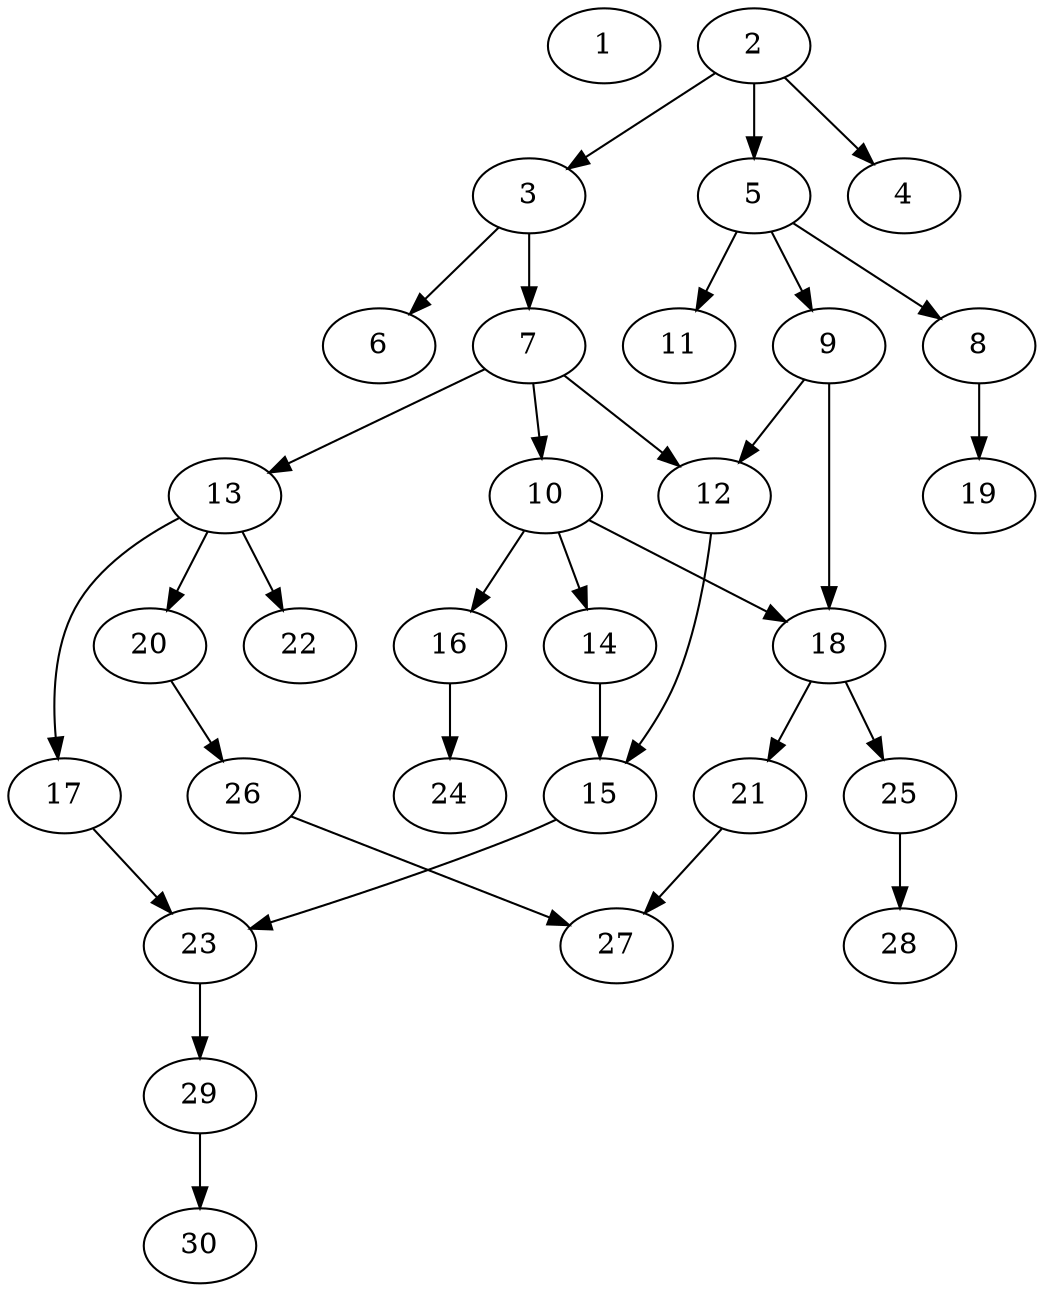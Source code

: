 // DAG automatically generated by daggen at Mon Jul 11 22:27:08 2022
// ./daggen -n 30 --fat 0.4 --density 0.4 --regular 0.2 --jump 2 --minalpha 20 --maxalpha 200 --dot -o ../test.dot 
digraph G {
  1 [size="134217728000", alpha="185.35"]
  2 [size="8589934592", alpha="52.78"]
  2 -> 3 [size ="33554432"]
  2 -> 4 [size ="33554432"]
  2 -> 5 [size ="33554432"]
  3 [size="68719476736", alpha="105.87"]
  3 -> 6 [size ="134217728"]
  3 -> 7 [size ="134217728"]
  4 [size="8589934592", alpha="51.93"]
  5 [size="37441267659", alpha="48.62"]
  5 -> 8 [size ="838860800"]
  5 -> 9 [size ="838860800"]
  5 -> 11 [size ="838860800"]
  6 [size="8589934592", alpha="57.89"]
  7 [size="6454441819", alpha="71.26"]
  7 -> 10 [size ="411041792"]
  7 -> 12 [size ="411041792"]
  7 -> 13 [size ="411041792"]
  8 [size="1180607610315", alpha="82.65"]
  8 -> 19 [size ="838860800"]
  9 [size="1073741824000", alpha="29.32"]
  9 -> 12 [size ="838860800"]
  9 -> 18 [size ="838860800"]
  10 [size="50300583184", alpha="41.49"]
  10 -> 14 [size ="838860800"]
  10 -> 16 [size ="838860800"]
  10 -> 18 [size ="838860800"]
  11 [size="1073741824000", alpha="186.48"]
  12 [size="134217728000", alpha="64.70"]
  12 -> 15 [size ="209715200"]
  13 [size="14651476925", alpha="136.76"]
  13 -> 17 [size ="411041792"]
  13 -> 20 [size ="411041792"]
  13 -> 22 [size ="411041792"]
  14 [size="4769474813", alpha="166.22"]
  14 -> 15 [size ="75497472"]
  15 [size="28991029248", alpha="32.39"]
  15 -> 23 [size ="75497472"]
  16 [size="585273274433", alpha="160.08"]
  16 -> 24 [size ="679477248"]
  17 [size="80958534710", alpha="35.59"]
  17 -> 23 [size ="75497472"]
  18 [size="121872716955", alpha="113.04"]
  18 -> 21 [size ="411041792"]
  18 -> 25 [size ="411041792"]
  19 [size="68719476736", alpha="130.31"]
  20 [size="20651524198", alpha="75.75"]
  20 -> 26 [size ="536870912"]
  21 [size="8589934592", alpha="61.93"]
  21 -> 27 [size ="33554432"]
  22 [size="68719476736", alpha="87.78"]
  23 [size="782757789696", alpha="127.93"]
  23 -> 29 [size ="679477248"]
  24 [size="23136987850", alpha="160.35"]
  25 [size="5930117466", alpha="48.33"]
  25 -> 28 [size ="301989888"]
  26 [size="1617739030", alpha="117.46"]
  26 -> 27 [size ="134217728"]
  27 [size="259499986266", alpha="128.70"]
  28 [size="3643339057", alpha="145.60"]
  29 [size="68719476736", alpha="116.78"]
  29 -> 30 [size ="134217728"]
  30 [size="33637553646", alpha="109.62"]
}
